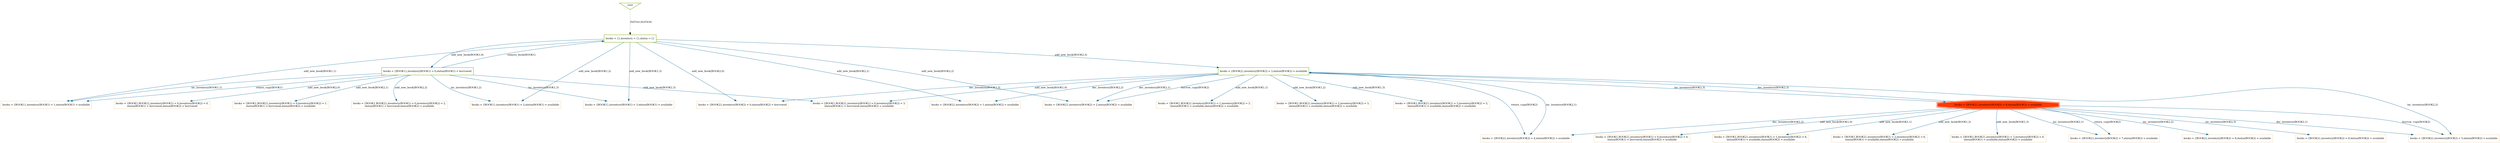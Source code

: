 digraph visited_states {
graph [nodesep=1.5, ranksep=1.5];
root [shape=invtriangle, color="#99BF38", fontsize=12, penwidth=2, label="root"];

root -> 0 [style = dotted, color = black, label="INITIALISATION", fontsize=12];

0 [shape=box, color="#99BF38", fontsize=12, penwidth=2, label="books = \{\},inventory = \{\},status = \{\}"];

0 -> 1 [color = "#006391", label="add_new_book(BOOK1,0)", fontsize=12];
0 -> 2 [color = "#006391", label="add_new_book(BOOK2,0)", fontsize=12];
0 -> 3 [color = "#006391", label="add_new_book(BOOK1,1)", fontsize=12];
0 -> 4 [color = "#006391", label="add_new_book(BOOK2,1)", fontsize=12];
0 -> 5 [color = "#006391", label="add_new_book(BOOK1,2)", fontsize=12];
0 -> 6 [color = "#006391", label="add_new_book(BOOK2,2)", fontsize=12];
0 -> 7 [color = "#006391", label="add_new_book(BOOK1,3)", fontsize=12];
0 -> 8 [color = "#006391", label="add_new_book(BOOK2,3)", fontsize=12];

1 [shape=box, color="#99BF38", fontsize=12, penwidth=2, label="books = \{BOOK1\},inventory(BOOK1) = 0,status(BOOK1) = borrowed"];

1 -> 16 [color = "#006391", label="add_new_book(BOOK2,0)", fontsize=12];
1 -> 17 [color = "#006391", label="add_new_book(BOOK2,1)", fontsize=12];
1 -> 18 [color = "#006391", label="add_new_book(BOOK2,2)", fontsize=12];
1 -> 9 [color = "#006391", label="add_new_book(BOOK2,3)", fontsize=12];
1 -> 0 [color = "#006391", label="remove_book(BOOK1)", fontsize=12];
1 -> 3 [color = "#006391", label="return_copy(BOOK1)", fontsize=12];
1 -> 3 [color = "#006391", label="inc_inventory(BOOK1,1)", fontsize=12];
1 -> 5 [color = "#006391", label="inc_inventory(BOOK1,2)", fontsize=12];
1 -> 7 [color = "#006391", label="inc_inventory(BOOK1,3)", fontsize=12];

2 [shape=box, color="#F4E3C1", fontsize=12, penwidth=2, label="books = \{BOOK2\},inventory(BOOK2) = 0,status(BOOK2) = borrowed"];


3 [shape=box, color="#F4E3C1", fontsize=12, penwidth=2, label="books = \{BOOK1\},inventory(BOOK1) = 1,status(BOOK1) = available"];


4 [shape=box, color="#F4E3C1", fontsize=12, penwidth=2, label="books = \{BOOK2\},inventory(BOOK2) = 1,status(BOOK2) = available"];


5 [shape=box, color="#F4E3C1", fontsize=12, penwidth=2, label="books = \{BOOK1\},inventory(BOOK1) = 2,status(BOOK1) = available"];


6 [shape=box, color="#F4E3C1", fontsize=12, penwidth=2, label="books = \{BOOK2\},inventory(BOOK2) = 2,status(BOOK2) = available"];


7 [shape=box, color="#F4E3C1", fontsize=12, penwidth=2, label="books = \{BOOK1\},inventory(BOOK1) = 3,status(BOOK1) = available"];


8 [shape=box, color="#99BF38", fontsize=12, penwidth=2, label="books = \{BOOK2\},inventory(BOOK2) = 3,status(BOOK2) = available"];

8 -> 9 [color = "#006391", label="add_new_book(BOOK1,0)", fontsize=12];
8 -> 10 [color = "#006391", label="add_new_book(BOOK1,1)", fontsize=12];
8 -> 11 [color = "#006391", label="add_new_book(BOOK1,2)", fontsize=12];
8 -> 12 [color = "#006391", label="add_new_book(BOOK1,3)", fontsize=12];
8 -> 6 [color = "#006391", label="borrow_copy(BOOK2)", fontsize=12];
8 -> 6 [color = "#006391", label="dec_inventory(BOOK2,1)", fontsize=12];
8 -> 4 [color = "#006391", label="dec_inventory(BOOK2,2)", fontsize=12];
8 -> 2 [color = "#006391", label="dec_inventory(BOOK2,3)", fontsize=12];
8 -> 13 [color = "#006391", label="return_copy(BOOK2)", fontsize=12];
8 -> 13 [color = "#006391", label="inc_inventory(BOOK2,1)", fontsize=12];
8 -> 14 [color = "#006391", label="inc_inventory(BOOK2,2)", fontsize=12];
8 -> 15 [color = "#006391", label="inc_inventory(BOOK2,3)", fontsize=12];

9 [shape=box, color="#F4E3C1", fontsize=12, penwidth=2, label="books = \{BOOK1,BOOK2\},inventory(BOOK1) = 0,inventory(BOOK2) = 3,\nstatus(BOOK1) = borrowed,status(BOOK2) = available"];


10 [shape=box, color="#F4E3C1", fontsize=12, penwidth=2, label="books = \{BOOK1,BOOK2\},inventory(BOOK1) = 1,inventory(BOOK2) = 3,\nstatus(BOOK1) = available,status(BOOK2) = available"];


11 [shape=box, color="#F4E3C1", fontsize=12, penwidth=2, label="books = \{BOOK1,BOOK2\},inventory(BOOK1) = 2,inventory(BOOK2) = 3,\nstatus(BOOK1) = available,status(BOOK2) = available"];


12 [shape=box, color="#F4E3C1", fontsize=12, penwidth=2, label="books = \{BOOK1,BOOK2\},inventory(BOOK1) = 3,inventory(BOOK2) = 3,\nstatus(BOOK1) = available,status(BOOK2) = available"];


13 [shape=box, color="#F4E3C1", fontsize=12, penwidth=2, label="books = \{BOOK2\},inventory(BOOK2) = 4,status(BOOK2) = available"];


14 [shape=box, color="#F4E3C1", fontsize=12, penwidth=2, label="books = \{BOOK2\},inventory(BOOK2) = 5,status(BOOK2) = available"];


15 [shape=doubleoctagon, style="filled", color="#FF3800", fontsize=12, penwidth=2, label="books = \{BOOK2\},inventory(BOOK2) = 6,status(BOOK2) = available"];

15 -> 19 [color = "#006391", label="add_new_book(BOOK1,0)", fontsize=12];
15 -> 20 [color = "#006391", label="add_new_book(BOOK1,1)", fontsize=12];
15 -> 21 [color = "#006391", label="add_new_book(BOOK1,2)", fontsize=12];
15 -> 22 [color = "#006391", label="add_new_book(BOOK1,3)", fontsize=12];
15 -> 14 [color = "#006391", label="borrow_copy(BOOK2)", fontsize=12];
15 -> 14 [color = "#006391", label="dec_inventory(BOOK2,1)", fontsize=12];
15 -> 13 [color = "#006391", label="dec_inventory(BOOK2,2)", fontsize=12];
15 -> 8 [color = "#006391", label="dec_inventory(BOOK2,3)", fontsize=12];
15 -> 23 [color = "#006391", label="return_copy(BOOK2)", fontsize=12];
15 -> 23 [color = "#006391", label="inc_inventory(BOOK2,1)", fontsize=12];
15 -> 24 [color = "#006391", label="inc_inventory(BOOK2,2)", fontsize=12];
15 -> 25 [color = "#006391", label="inc_inventory(BOOK2,3)", fontsize=12];

16 [shape=box, color="#F4E3C1", fontsize=12, penwidth=2, label="books = \{BOOK1,BOOK2\},inventory(BOOK1) = 0,inventory(BOOK2) = 0,\nstatus(BOOK1) = borrowed,status(BOOK2) = borrowed"];


17 [shape=box, color="#F4E3C1", fontsize=12, penwidth=2, label="books = \{BOOK1,BOOK2\},inventory(BOOK1) = 0,inventory(BOOK2) = 1,\nstatus(BOOK1) = borrowed,status(BOOK2) = available"];


18 [shape=box, color="#F4E3C1", fontsize=12, penwidth=2, label="books = \{BOOK1,BOOK2\},inventory(BOOK1) = 0,inventory(BOOK2) = 2,\nstatus(BOOK1) = borrowed,status(BOOK2) = available"];


19 [shape=box, color="#F4E3C1", fontsize=12, penwidth=2, label="books = \{BOOK1,BOOK2\},inventory(BOOK1) = 0,inventory(BOOK2) = 6,\nstatus(BOOK1) = borrowed,status(BOOK2) = available"];


20 [shape=box, color="#F4E3C1", fontsize=12, penwidth=2, label="books = \{BOOK1,BOOK2\},inventory(BOOK1) = 1,inventory(BOOK2) = 6,\nstatus(BOOK1) = available,status(BOOK2) = available"];


21 [shape=box, color="#F4E3C1", fontsize=12, penwidth=2, label="books = \{BOOK1,BOOK2\},inventory(BOOK1) = 2,inventory(BOOK2) = 6,\nstatus(BOOK1) = available,status(BOOK2) = available"];


22 [shape=box, color="#F4E3C1", fontsize=12, penwidth=2, label="books = \{BOOK1,BOOK2\},inventory(BOOK1) = 3,inventory(BOOK2) = 6,\nstatus(BOOK1) = available,status(BOOK2) = available"];


23 [shape=box, color="#F4E3C1", fontsize=12, penwidth=2, label="books = \{BOOK2\},inventory(BOOK2) = 7,status(BOOK2) = available"];


24 [shape=box, color="#F4E3C1", fontsize=12, penwidth=2, label="books = \{BOOK2\},inventory(BOOK2) = 8,status(BOOK2) = available"];


25 [shape=box, color="#F4E3C1", fontsize=12, penwidth=2, label="books = \{BOOK2\},inventory(BOOK2) = 9,status(BOOK2) = available"];


}
